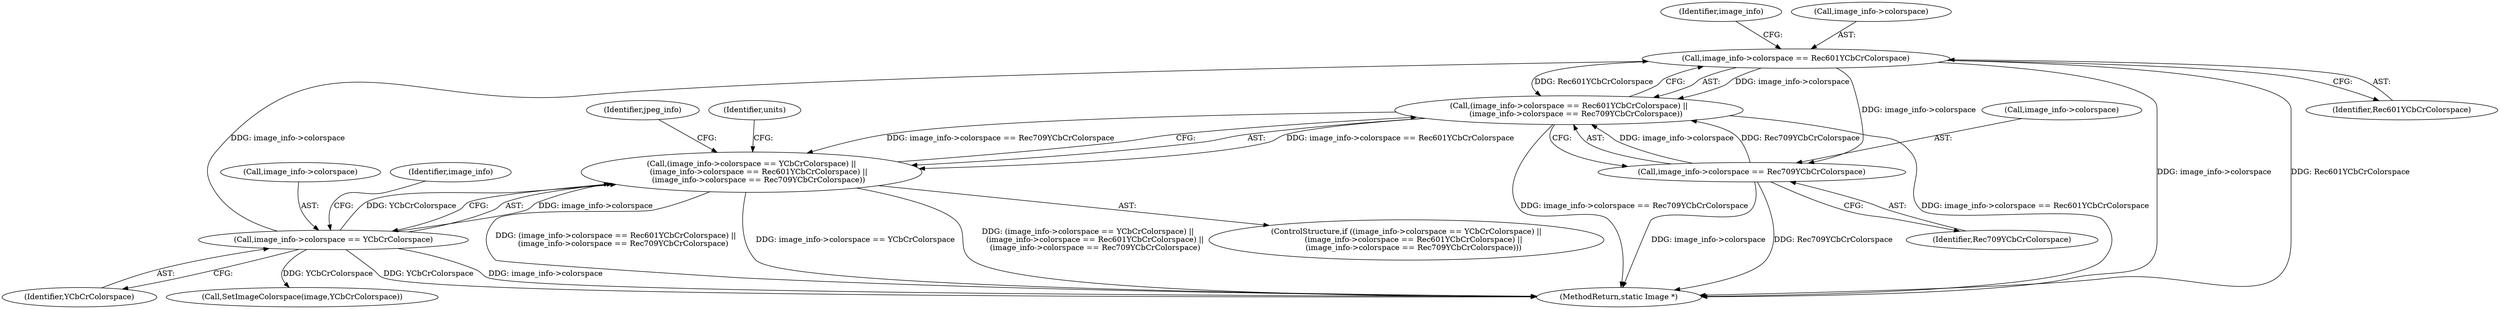 digraph "0_ImageMagick_948356eec65aea91995d4b7cc487d197d2c5f602@pointer" {
"1000406" [label="(Call,image_info->colorspace == Rec601YCbCrColorspace)"];
"1000400" [label="(Call,image_info->colorspace == YCbCrColorspace)"];
"1000405" [label="(Call,(image_info->colorspace == Rec601YCbCrColorspace) ||\n      (image_info->colorspace == Rec709YCbCrColorspace))"];
"1000399" [label="(Call,(image_info->colorspace == YCbCrColorspace) ||\n      (image_info->colorspace == Rec601YCbCrColorspace) ||\n      (image_info->colorspace == Rec709YCbCrColorspace))"];
"1000411" [label="(Call,image_info->colorspace == Rec709YCbCrColorspace)"];
"1000404" [label="(Identifier,YCbCrColorspace)"];
"1000399" [label="(Call,(image_info->colorspace == YCbCrColorspace) ||\n      (image_info->colorspace == Rec601YCbCrColorspace) ||\n      (image_info->colorspace == Rec709YCbCrColorspace))"];
"1000401" [label="(Call,image_info->colorspace)"];
"1000413" [label="(Identifier,image_info)"];
"1000407" [label="(Call,image_info->colorspace)"];
"1000410" [label="(Identifier,Rec601YCbCrColorspace)"];
"1000422" [label="(Identifier,units)"];
"1000411" [label="(Call,image_info->colorspace == Rec709YCbCrColorspace)"];
"1000398" [label="(ControlStructure,if ((image_info->colorspace == YCbCrColorspace) ||\n      (image_info->colorspace == Rec601YCbCrColorspace) ||\n      (image_info->colorspace == Rec709YCbCrColorspace)))"];
"1000418" [label="(Identifier,jpeg_info)"];
"1000889" [label="(Call,SetImageColorspace(image,YCbCrColorspace))"];
"1000412" [label="(Call,image_info->colorspace)"];
"1000408" [label="(Identifier,image_info)"];
"1001881" [label="(MethodReturn,static Image *)"];
"1000406" [label="(Call,image_info->colorspace == Rec601YCbCrColorspace)"];
"1000405" [label="(Call,(image_info->colorspace == Rec601YCbCrColorspace) ||\n      (image_info->colorspace == Rec709YCbCrColorspace))"];
"1000415" [label="(Identifier,Rec709YCbCrColorspace)"];
"1000400" [label="(Call,image_info->colorspace == YCbCrColorspace)"];
"1000406" -> "1000405"  [label="AST: "];
"1000406" -> "1000410"  [label="CFG: "];
"1000407" -> "1000406"  [label="AST: "];
"1000410" -> "1000406"  [label="AST: "];
"1000413" -> "1000406"  [label="CFG: "];
"1000405" -> "1000406"  [label="CFG: "];
"1000406" -> "1001881"  [label="DDG: image_info->colorspace"];
"1000406" -> "1001881"  [label="DDG: Rec601YCbCrColorspace"];
"1000406" -> "1000405"  [label="DDG: image_info->colorspace"];
"1000406" -> "1000405"  [label="DDG: Rec601YCbCrColorspace"];
"1000400" -> "1000406"  [label="DDG: image_info->colorspace"];
"1000406" -> "1000411"  [label="DDG: image_info->colorspace"];
"1000400" -> "1000399"  [label="AST: "];
"1000400" -> "1000404"  [label="CFG: "];
"1000401" -> "1000400"  [label="AST: "];
"1000404" -> "1000400"  [label="AST: "];
"1000408" -> "1000400"  [label="CFG: "];
"1000399" -> "1000400"  [label="CFG: "];
"1000400" -> "1001881"  [label="DDG: image_info->colorspace"];
"1000400" -> "1001881"  [label="DDG: YCbCrColorspace"];
"1000400" -> "1000399"  [label="DDG: image_info->colorspace"];
"1000400" -> "1000399"  [label="DDG: YCbCrColorspace"];
"1000400" -> "1000889"  [label="DDG: YCbCrColorspace"];
"1000405" -> "1000399"  [label="AST: "];
"1000405" -> "1000411"  [label="CFG: "];
"1000411" -> "1000405"  [label="AST: "];
"1000399" -> "1000405"  [label="CFG: "];
"1000405" -> "1001881"  [label="DDG: image_info->colorspace == Rec709YCbCrColorspace"];
"1000405" -> "1001881"  [label="DDG: image_info->colorspace == Rec601YCbCrColorspace"];
"1000405" -> "1000399"  [label="DDG: image_info->colorspace == Rec601YCbCrColorspace"];
"1000405" -> "1000399"  [label="DDG: image_info->colorspace == Rec709YCbCrColorspace"];
"1000411" -> "1000405"  [label="DDG: image_info->colorspace"];
"1000411" -> "1000405"  [label="DDG: Rec709YCbCrColorspace"];
"1000399" -> "1000398"  [label="AST: "];
"1000418" -> "1000399"  [label="CFG: "];
"1000422" -> "1000399"  [label="CFG: "];
"1000399" -> "1001881"  [label="DDG: (image_info->colorspace == Rec601YCbCrColorspace) ||\n      (image_info->colorspace == Rec709YCbCrColorspace)"];
"1000399" -> "1001881"  [label="DDG: image_info->colorspace == YCbCrColorspace"];
"1000399" -> "1001881"  [label="DDG: (image_info->colorspace == YCbCrColorspace) ||\n      (image_info->colorspace == Rec601YCbCrColorspace) ||\n      (image_info->colorspace == Rec709YCbCrColorspace)"];
"1000411" -> "1000415"  [label="CFG: "];
"1000412" -> "1000411"  [label="AST: "];
"1000415" -> "1000411"  [label="AST: "];
"1000411" -> "1001881"  [label="DDG: image_info->colorspace"];
"1000411" -> "1001881"  [label="DDG: Rec709YCbCrColorspace"];
}

